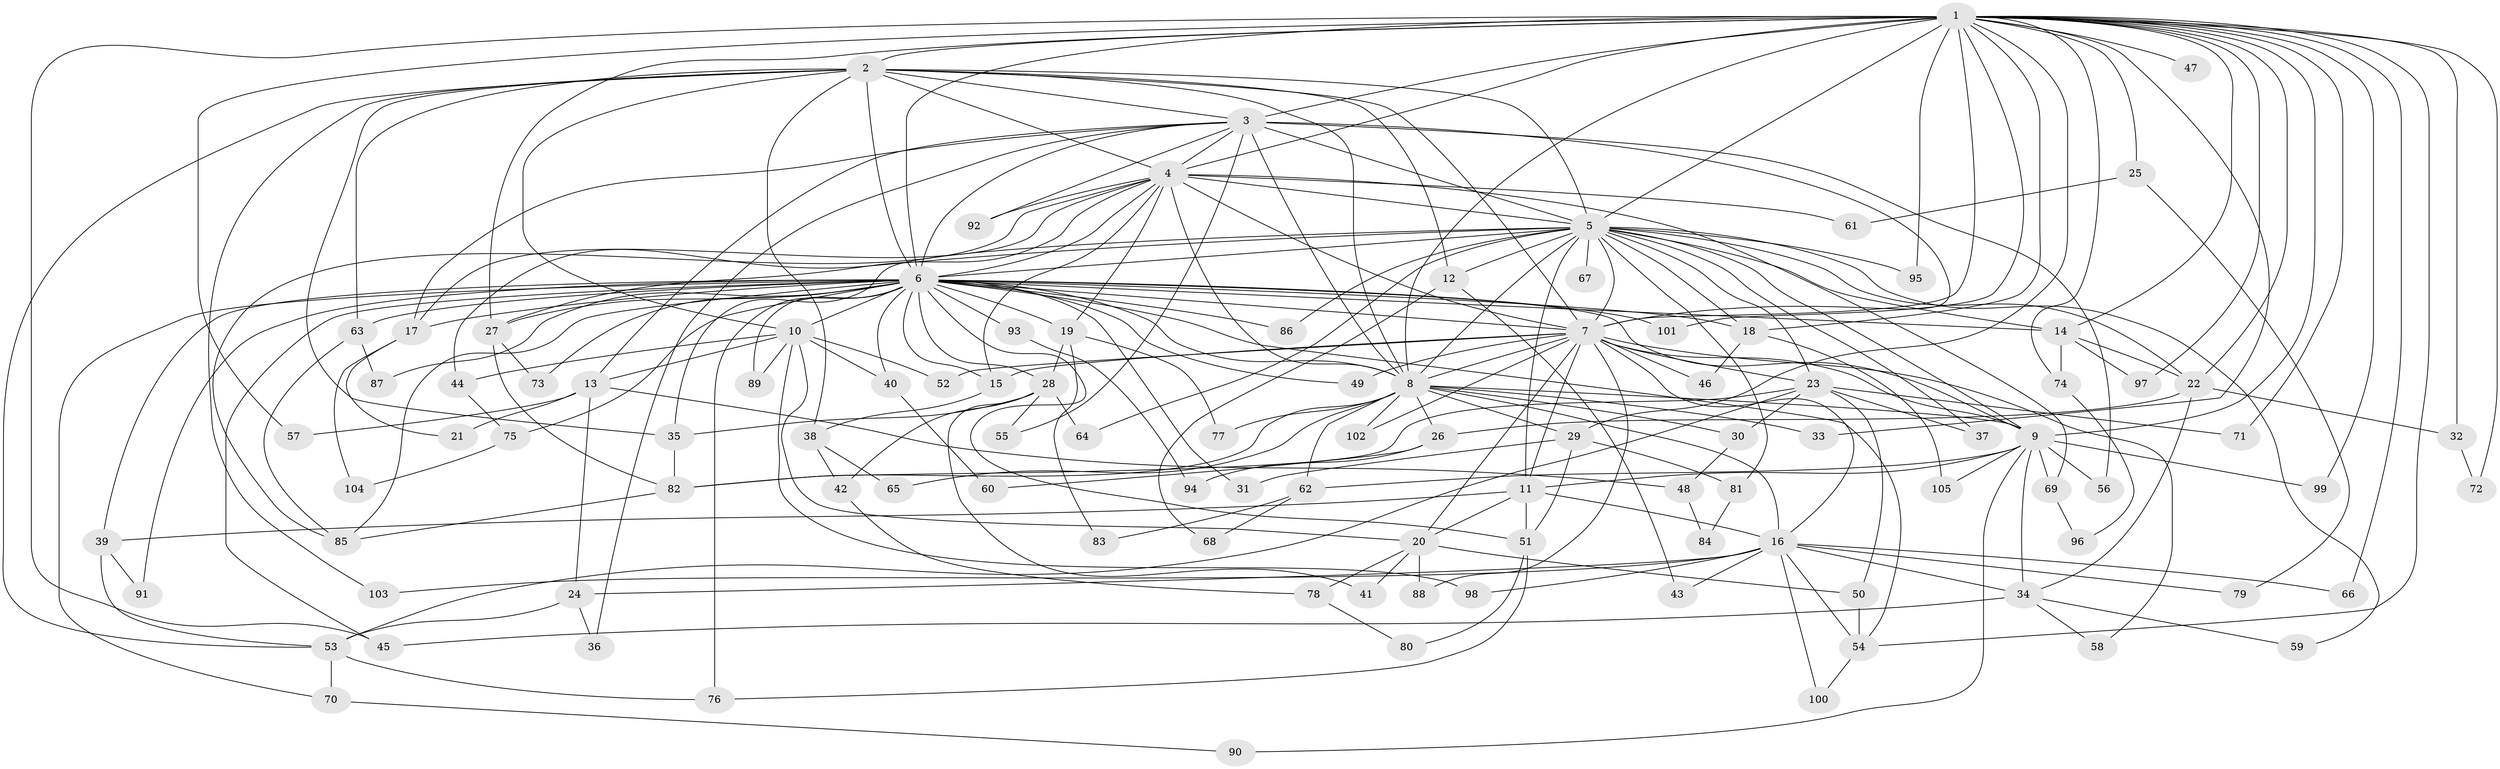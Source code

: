 // original degree distribution, {28: 0.006711409395973154, 17: 0.006711409395973154, 18: 0.020134228187919462, 30: 0.006711409395973154, 33: 0.006711409395973154, 20: 0.006711409395973154, 22: 0.013422818791946308, 4: 0.10067114093959731, 10: 0.013422818791946308, 5: 0.06040268456375839, 6: 0.013422818791946308, 3: 0.2348993288590604, 12: 0.006711409395973154, 2: 0.48322147651006714, 7: 0.013422818791946308, 8: 0.006711409395973154}
// Generated by graph-tools (version 1.1) at 2025/49/03/04/25 22:49:42]
// undirected, 105 vertices, 243 edges
graph export_dot {
  node [color=gray90,style=filled];
  1;
  2;
  3;
  4;
  5;
  6;
  7;
  8;
  9;
  10;
  11;
  12;
  13;
  14;
  15;
  16;
  17;
  18;
  19;
  20;
  21;
  22;
  23;
  24;
  25;
  26;
  27;
  28;
  29;
  30;
  31;
  32;
  33;
  34;
  35;
  36;
  37;
  38;
  39;
  40;
  41;
  42;
  43;
  44;
  45;
  46;
  47;
  48;
  49;
  50;
  51;
  52;
  53;
  54;
  55;
  56;
  57;
  58;
  59;
  60;
  61;
  62;
  63;
  64;
  65;
  66;
  67;
  68;
  69;
  70;
  71;
  72;
  73;
  74;
  75;
  76;
  77;
  78;
  79;
  80;
  81;
  82;
  83;
  84;
  85;
  86;
  87;
  88;
  89;
  90;
  91;
  92;
  93;
  94;
  95;
  96;
  97;
  98;
  99;
  100;
  101;
  102;
  103;
  104;
  105;
  1 -- 2 [weight=2.0];
  1 -- 3 [weight=3.0];
  1 -- 4 [weight=2.0];
  1 -- 5 [weight=2.0];
  1 -- 6 [weight=4.0];
  1 -- 7 [weight=2.0];
  1 -- 8 [weight=2.0];
  1 -- 9 [weight=1.0];
  1 -- 14 [weight=1.0];
  1 -- 18 [weight=2.0];
  1 -- 22 [weight=1.0];
  1 -- 25 [weight=1.0];
  1 -- 27 [weight=2.0];
  1 -- 29 [weight=1.0];
  1 -- 32 [weight=1.0];
  1 -- 33 [weight=1.0];
  1 -- 45 [weight=1.0];
  1 -- 47 [weight=2.0];
  1 -- 54 [weight=1.0];
  1 -- 57 [weight=1.0];
  1 -- 66 [weight=1.0];
  1 -- 71 [weight=1.0];
  1 -- 72 [weight=1.0];
  1 -- 74 [weight=1.0];
  1 -- 95 [weight=1.0];
  1 -- 97 [weight=1.0];
  1 -- 99 [weight=1.0];
  1 -- 101 [weight=1.0];
  2 -- 3 [weight=1.0];
  2 -- 4 [weight=1.0];
  2 -- 5 [weight=2.0];
  2 -- 6 [weight=2.0];
  2 -- 7 [weight=1.0];
  2 -- 8 [weight=1.0];
  2 -- 10 [weight=1.0];
  2 -- 12 [weight=1.0];
  2 -- 35 [weight=1.0];
  2 -- 38 [weight=1.0];
  2 -- 53 [weight=1.0];
  2 -- 63 [weight=1.0];
  2 -- 103 [weight=1.0];
  3 -- 4 [weight=1.0];
  3 -- 5 [weight=1.0];
  3 -- 6 [weight=2.0];
  3 -- 7 [weight=2.0];
  3 -- 8 [weight=2.0];
  3 -- 13 [weight=1.0];
  3 -- 17 [weight=1.0];
  3 -- 36 [weight=1.0];
  3 -- 55 [weight=1.0];
  3 -- 56 [weight=1.0];
  3 -- 92 [weight=1.0];
  4 -- 5 [weight=2.0];
  4 -- 6 [weight=2.0];
  4 -- 7 [weight=1.0];
  4 -- 8 [weight=1.0];
  4 -- 15 [weight=1.0];
  4 -- 17 [weight=1.0];
  4 -- 19 [weight=1.0];
  4 -- 27 [weight=1.0];
  4 -- 61 [weight=1.0];
  4 -- 69 [weight=1.0];
  4 -- 85 [weight=1.0];
  4 -- 92 [weight=1.0];
  5 -- 6 [weight=2.0];
  5 -- 7 [weight=1.0];
  5 -- 8 [weight=2.0];
  5 -- 9 [weight=1.0];
  5 -- 11 [weight=1.0];
  5 -- 12 [weight=1.0];
  5 -- 14 [weight=1.0];
  5 -- 18 [weight=2.0];
  5 -- 22 [weight=1.0];
  5 -- 23 [weight=1.0];
  5 -- 35 [weight=1.0];
  5 -- 37 [weight=1.0];
  5 -- 44 [weight=1.0];
  5 -- 59 [weight=1.0];
  5 -- 64 [weight=1.0];
  5 -- 67 [weight=1.0];
  5 -- 81 [weight=1.0];
  5 -- 86 [weight=1.0];
  5 -- 95 [weight=1.0];
  6 -- 7 [weight=2.0];
  6 -- 8 [weight=2.0];
  6 -- 9 [weight=1.0];
  6 -- 10 [weight=2.0];
  6 -- 14 [weight=1.0];
  6 -- 15 [weight=1.0];
  6 -- 17 [weight=2.0];
  6 -- 18 [weight=1.0];
  6 -- 19 [weight=1.0];
  6 -- 27 [weight=1.0];
  6 -- 28 [weight=2.0];
  6 -- 31 [weight=2.0];
  6 -- 39 [weight=1.0];
  6 -- 40 [weight=1.0];
  6 -- 45 [weight=1.0];
  6 -- 49 [weight=1.0];
  6 -- 51 [weight=1.0];
  6 -- 54 [weight=1.0];
  6 -- 63 [weight=1.0];
  6 -- 70 [weight=1.0];
  6 -- 73 [weight=1.0];
  6 -- 75 [weight=1.0];
  6 -- 76 [weight=1.0];
  6 -- 85 [weight=1.0];
  6 -- 86 [weight=1.0];
  6 -- 87 [weight=1.0];
  6 -- 89 [weight=1.0];
  6 -- 91 [weight=1.0];
  6 -- 93 [weight=2.0];
  6 -- 101 [weight=1.0];
  7 -- 8 [weight=1.0];
  7 -- 9 [weight=1.0];
  7 -- 11 [weight=1.0];
  7 -- 15 [weight=1.0];
  7 -- 16 [weight=1.0];
  7 -- 20 [weight=1.0];
  7 -- 23 [weight=1.0];
  7 -- 46 [weight=1.0];
  7 -- 49 [weight=1.0];
  7 -- 52 [weight=1.0];
  7 -- 58 [weight=1.0];
  7 -- 88 [weight=1.0];
  7 -- 102 [weight=1.0];
  8 -- 9 [weight=1.0];
  8 -- 16 [weight=1.0];
  8 -- 26 [weight=1.0];
  8 -- 29 [weight=1.0];
  8 -- 30 [weight=1.0];
  8 -- 33 [weight=1.0];
  8 -- 62 [weight=1.0];
  8 -- 65 [weight=1.0];
  8 -- 77 [weight=1.0];
  8 -- 82 [weight=1.0];
  8 -- 102 [weight=1.0];
  9 -- 11 [weight=1.0];
  9 -- 34 [weight=1.0];
  9 -- 56 [weight=1.0];
  9 -- 62 [weight=1.0];
  9 -- 69 [weight=1.0];
  9 -- 90 [weight=1.0];
  9 -- 99 [weight=1.0];
  9 -- 105 [weight=1.0];
  10 -- 13 [weight=1.0];
  10 -- 20 [weight=1.0];
  10 -- 40 [weight=1.0];
  10 -- 44 [weight=1.0];
  10 -- 52 [weight=1.0];
  10 -- 89 [weight=1.0];
  10 -- 98 [weight=1.0];
  11 -- 16 [weight=1.0];
  11 -- 20 [weight=1.0];
  11 -- 39 [weight=1.0];
  11 -- 51 [weight=1.0];
  12 -- 43 [weight=1.0];
  12 -- 68 [weight=1.0];
  13 -- 21 [weight=1.0];
  13 -- 24 [weight=1.0];
  13 -- 48 [weight=1.0];
  13 -- 57 [weight=1.0];
  14 -- 22 [weight=1.0];
  14 -- 74 [weight=1.0];
  14 -- 97 [weight=1.0];
  15 -- 38 [weight=1.0];
  16 -- 24 [weight=1.0];
  16 -- 34 [weight=1.0];
  16 -- 43 [weight=1.0];
  16 -- 54 [weight=1.0];
  16 -- 66 [weight=1.0];
  16 -- 79 [weight=1.0];
  16 -- 98 [weight=1.0];
  16 -- 100 [weight=1.0];
  16 -- 103 [weight=1.0];
  17 -- 21 [weight=1.0];
  17 -- 104 [weight=1.0];
  18 -- 46 [weight=1.0];
  18 -- 105 [weight=1.0];
  19 -- 28 [weight=1.0];
  19 -- 77 [weight=1.0];
  19 -- 83 [weight=1.0];
  20 -- 41 [weight=1.0];
  20 -- 50 [weight=1.0];
  20 -- 78 [weight=1.0];
  20 -- 88 [weight=1.0];
  22 -- 26 [weight=1.0];
  22 -- 32 [weight=1.0];
  22 -- 34 [weight=1.0];
  23 -- 30 [weight=1.0];
  23 -- 37 [weight=1.0];
  23 -- 50 [weight=1.0];
  23 -- 53 [weight=1.0];
  23 -- 71 [weight=1.0];
  23 -- 82 [weight=1.0];
  24 -- 36 [weight=1.0];
  24 -- 53 [weight=1.0];
  25 -- 61 [weight=1.0];
  25 -- 79 [weight=1.0];
  26 -- 60 [weight=1.0];
  26 -- 94 [weight=1.0];
  27 -- 73 [weight=1.0];
  27 -- 82 [weight=1.0];
  28 -- 35 [weight=1.0];
  28 -- 41 [weight=1.0];
  28 -- 42 [weight=1.0];
  28 -- 55 [weight=1.0];
  28 -- 64 [weight=1.0];
  29 -- 31 [weight=1.0];
  29 -- 51 [weight=1.0];
  29 -- 81 [weight=1.0];
  30 -- 48 [weight=1.0];
  32 -- 72 [weight=1.0];
  34 -- 45 [weight=1.0];
  34 -- 58 [weight=1.0];
  34 -- 59 [weight=1.0];
  35 -- 82 [weight=1.0];
  38 -- 42 [weight=1.0];
  38 -- 65 [weight=1.0];
  39 -- 53 [weight=1.0];
  39 -- 91 [weight=1.0];
  40 -- 60 [weight=1.0];
  42 -- 78 [weight=1.0];
  44 -- 75 [weight=1.0];
  48 -- 84 [weight=1.0];
  50 -- 54 [weight=1.0];
  51 -- 76 [weight=1.0];
  51 -- 80 [weight=1.0];
  53 -- 70 [weight=1.0];
  53 -- 76 [weight=1.0];
  54 -- 100 [weight=1.0];
  62 -- 68 [weight=1.0];
  62 -- 83 [weight=1.0];
  63 -- 85 [weight=1.0];
  63 -- 87 [weight=1.0];
  69 -- 96 [weight=1.0];
  70 -- 90 [weight=1.0];
  74 -- 96 [weight=1.0];
  75 -- 104 [weight=1.0];
  78 -- 80 [weight=1.0];
  81 -- 84 [weight=1.0];
  82 -- 85 [weight=1.0];
  93 -- 94 [weight=1.0];
}
